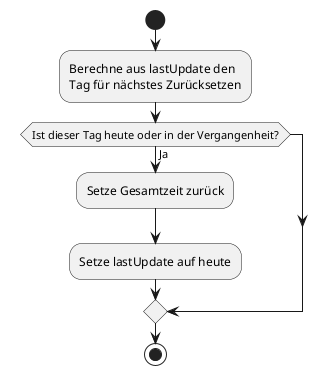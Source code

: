 @startuml ZeitAnspassungIntervall
skinparam monochrome true
skinparam shadowing false

start
:Berechne aus lastUpdate den
Tag für nächstes Zurücksetzen;
if (Ist dieser Tag heute oder in der Vergangenheit?) then (Ja)
    :Setze Gesamtzeit zurück;
    :Setze lastUpdate auf heute;
endif
stop

@enduml

@startuml ZeitAnspassungEndless
skinparam monochrome true
skinparam shadowing false
start
if (Ist lastUpdate = heute?) then (Ja)

else (Nein)
    :Berechne die Sollzeit eines Arbeitstages;
    :Setze lastChecked auf lastUpdate;
    (A)
    detach
    (B)
endif
stop
@enduml


@startuml ZeitAnspassungEndlessA
skinparam monochrome true
skinparam shadowing false
(A)
repeat
:Erhöhe lastChecked um einen Tag;
if (Ist lastChecked ein Arbeitstag?) then (Ja)
    (C)
    detach
    (D)
else (Nein)

endif
repeat while (more data?)
(B)
@enduml


@startuml ZeitAnspassungEndlessC
skinparam monochrome true
skinparam shadowing false
(C)
if (Ist lastChecked kein Urlaubstag) then (Ja)
    :Reduziere Gesamtzeit um
    Sollzeit eines Arbeitstages;
elseif (Ist der Urlaubstag ein ganzer Tag?) then (Ja)
    :Ändere Gesamtzeit nicht;
else (nein)
    :Reduziere Sollzeit dieses
    Tages um die freie Zeit;
    :Reduziere Gesamtzeit um
    Sollzeit dieses Arbeitstages;
endif
(D)
@enduml

